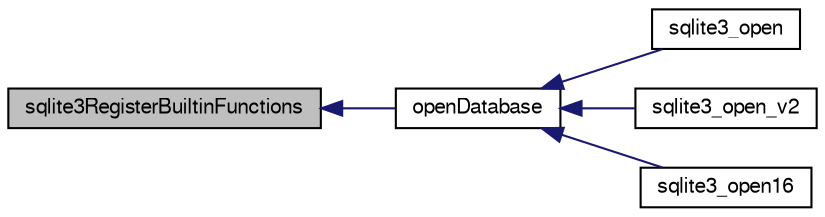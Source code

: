 digraph "sqlite3RegisterBuiltinFunctions"
{
  edge [fontname="FreeSans",fontsize="10",labelfontname="FreeSans",labelfontsize="10"];
  node [fontname="FreeSans",fontsize="10",shape=record];
  rankdir="LR";
  Node669561 [label="sqlite3RegisterBuiltinFunctions",height=0.2,width=0.4,color="black", fillcolor="grey75", style="filled", fontcolor="black"];
  Node669561 -> Node669562 [dir="back",color="midnightblue",fontsize="10",style="solid",fontname="FreeSans"];
  Node669562 [label="openDatabase",height=0.2,width=0.4,color="black", fillcolor="white", style="filled",URL="$sqlite3_8c.html#a6a9c3bc3a64234e863413f41db473758"];
  Node669562 -> Node669563 [dir="back",color="midnightblue",fontsize="10",style="solid",fontname="FreeSans"];
  Node669563 [label="sqlite3_open",height=0.2,width=0.4,color="black", fillcolor="white", style="filled",URL="$sqlite3_8h.html#a97ba966ed1acc38409786258268f5f71"];
  Node669562 -> Node669564 [dir="back",color="midnightblue",fontsize="10",style="solid",fontname="FreeSans"];
  Node669564 [label="sqlite3_open_v2",height=0.2,width=0.4,color="black", fillcolor="white", style="filled",URL="$sqlite3_8h.html#a140fe275b6975dc867cea50a65a217c4"];
  Node669562 -> Node669565 [dir="back",color="midnightblue",fontsize="10",style="solid",fontname="FreeSans"];
  Node669565 [label="sqlite3_open16",height=0.2,width=0.4,color="black", fillcolor="white", style="filled",URL="$sqlite3_8h.html#adbc401bb96713f32e553db32f6f3ca33"];
}
